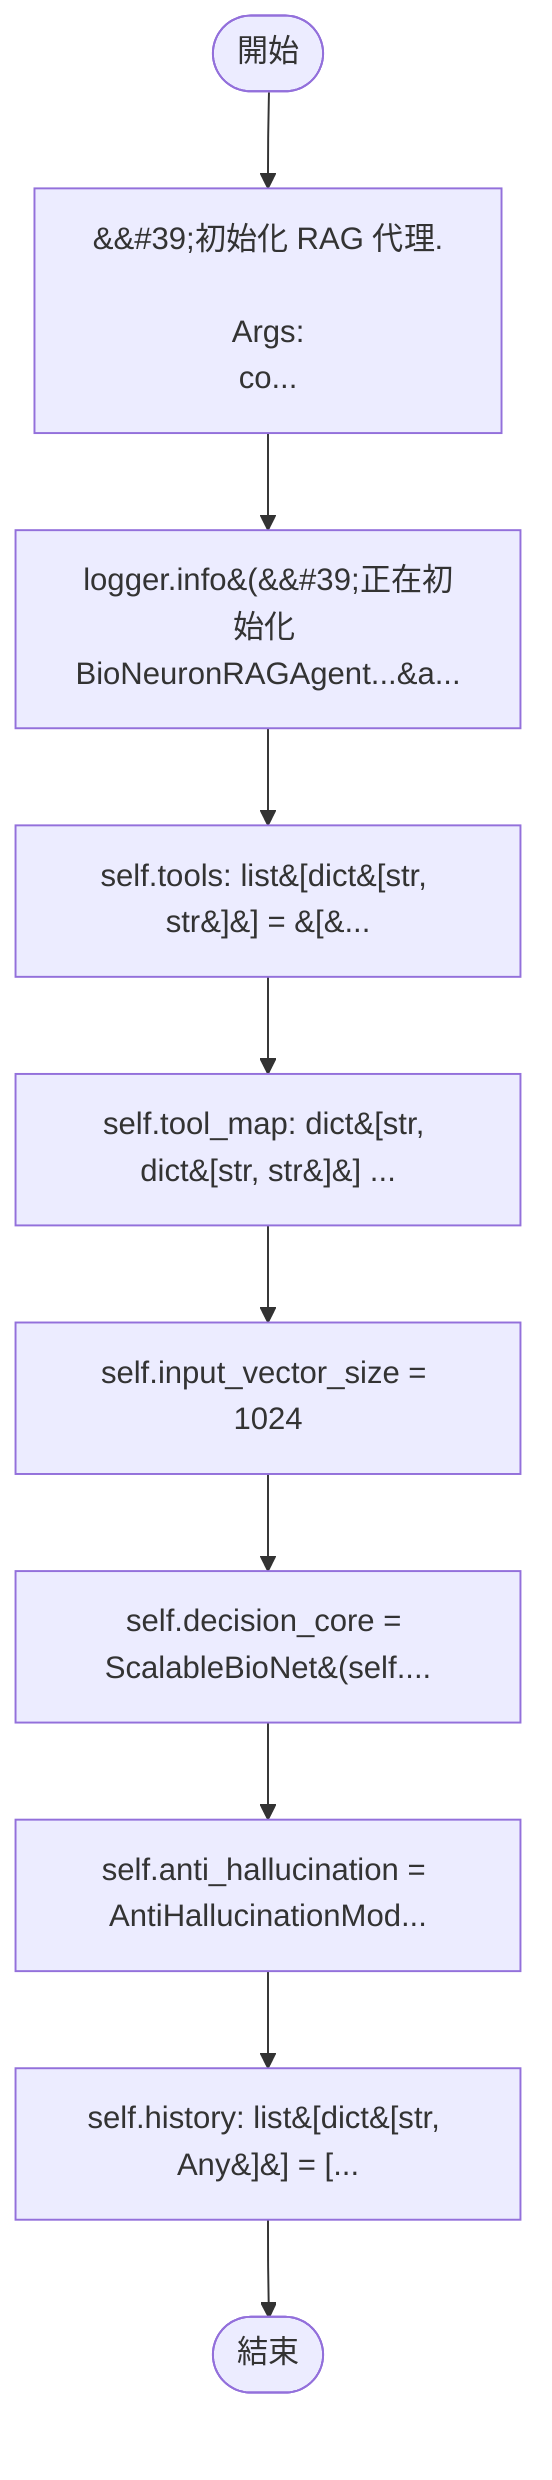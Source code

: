 flowchart TB
    n1([開始])
    n2([結束])
    n3[&amp;&#35;39;初始化 RAG 代理.\n\n        Args:\n            co...]
    n4[logger.info&#40;&amp;&#35;39;正在初始化 BioNeuronRAGAgent...&a...]
    n5[self.tools: list&#91;dict&#91;str, str&#93;&#93; = &#91;&...]
    n6[self.tool_map: dict&#91;str, dict&#91;str, str&#93;&#93; ...]
    n7[self.input_vector_size = 1024]
    n8[self.decision_core = ScalableBioNet&#40;self....]
    n9[self.anti_hallucination = AntiHallucinationMod...]
    n10[self.history: list&#91;dict&#91;str, Any&#93;&#93; = &#91...]
    n1 --> n3
    n3 --> n4
    n4 --> n5
    n5 --> n6
    n6 --> n7
    n7 --> n8
    n8 --> n9
    n9 --> n10
    n10 --> n2